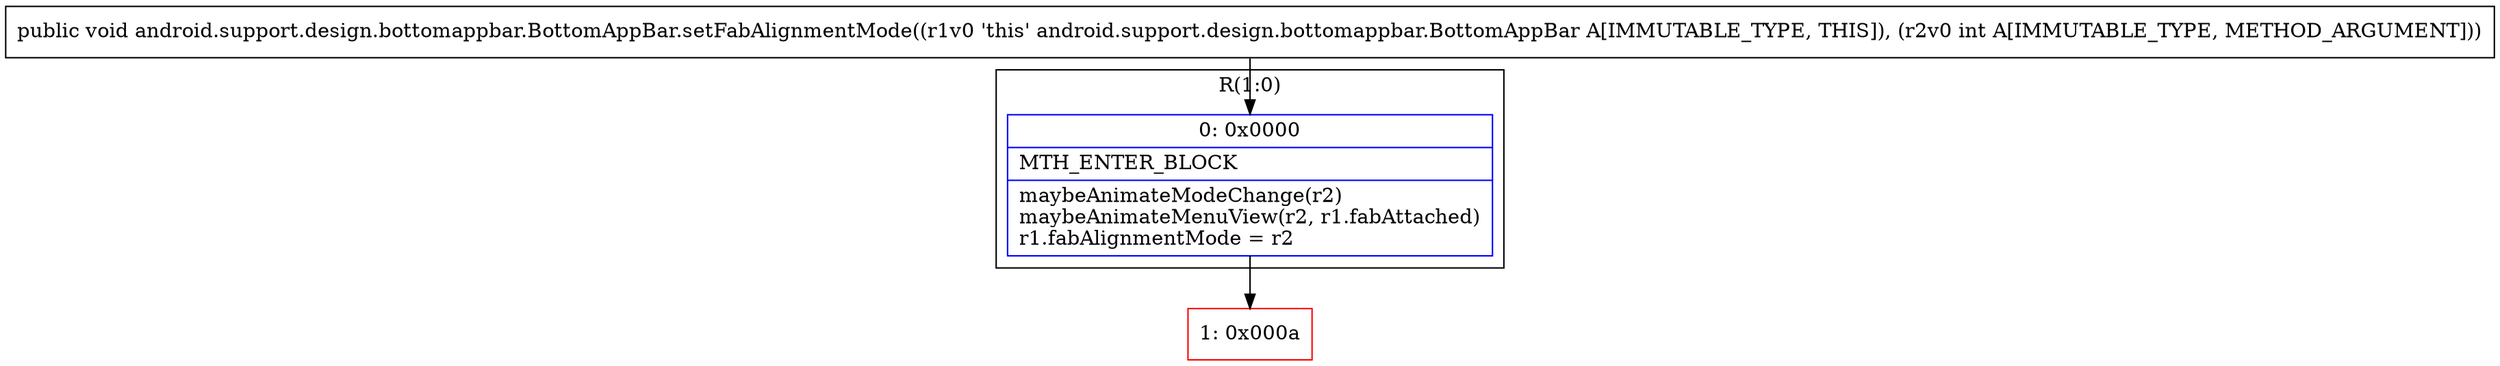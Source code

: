 digraph "CFG forandroid.support.design.bottomappbar.BottomAppBar.setFabAlignmentMode(I)V" {
subgraph cluster_Region_765250561 {
label = "R(1:0)";
node [shape=record,color=blue];
Node_0 [shape=record,label="{0\:\ 0x0000|MTH_ENTER_BLOCK\l|maybeAnimateModeChange(r2)\lmaybeAnimateMenuView(r2, r1.fabAttached)\lr1.fabAlignmentMode = r2\l}"];
}
Node_1 [shape=record,color=red,label="{1\:\ 0x000a}"];
MethodNode[shape=record,label="{public void android.support.design.bottomappbar.BottomAppBar.setFabAlignmentMode((r1v0 'this' android.support.design.bottomappbar.BottomAppBar A[IMMUTABLE_TYPE, THIS]), (r2v0 int A[IMMUTABLE_TYPE, METHOD_ARGUMENT])) }"];
MethodNode -> Node_0;
Node_0 -> Node_1;
}

